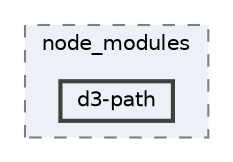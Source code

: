 digraph "C:/Users/arisc/OneDrive/Documents/GitHub/FINAL/EcoEats-Project/node_modules/d3-path"
{
 // LATEX_PDF_SIZE
  bgcolor="transparent";
  edge [fontname=Helvetica,fontsize=10,labelfontname=Helvetica,labelfontsize=10];
  node [fontname=Helvetica,fontsize=10,shape=box,height=0.2,width=0.4];
  compound=true
  subgraph clusterdir_5091f2b68170d33f954320199e2fed0a {
    graph [ bgcolor="#edf0f7", pencolor="grey50", label="node_modules", fontname=Helvetica,fontsize=10 style="filled,dashed", URL="dir_5091f2b68170d33f954320199e2fed0a.html",tooltip=""]
  dir_543b79bf55aa951a6db6d77083481740 [label="d3-path", fillcolor="#edf0f7", color="grey25", style="filled,bold", URL="dir_543b79bf55aa951a6db6d77083481740.html",tooltip=""];
  }
}
